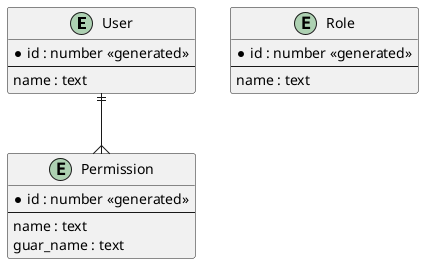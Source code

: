 @startuml "Base"

entity "User" as user {
    *id : number <<generated>>
    --
    name : text
}

entity "Role" as role {
    *id : number <<generated>>
    --
    name : text
}

entity "Permission" as perm {
    *id : number <<generated>>
    --
    name : text
    guar_name : text
}

user ||--{ perm

@enduml
